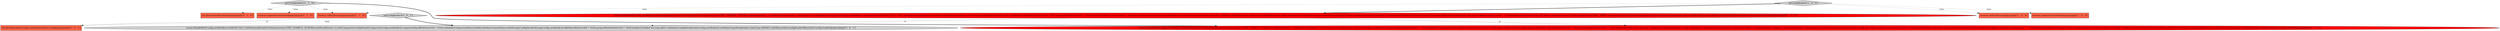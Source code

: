 digraph {
9 [style = filled, label = "HoodieHBaseIndexConfig hoodieHBaseIndexConfig@@@2@@@['0', '0', '1']", fillcolor = tomato, shape = box image = "AAA0AAABBB3BBB"];
10 [style = filled, label = "return HoodieWriteConfig.newBuilder().withPath(\"/foo\").withSchema(HoodieTestDataGenerator.TRIP_EXAMPLE_SCHEMA).withParallelism(1,1).withCompactionConfig(HoodieCompactionConfig.newBuilder().compactionSmallFileSize(1024 * 1024).withInlineCompaction(false).build()).withAutoCommit(false).withStorageConfig(HoodieStorageConfig.newBuilder().hfileMaxFileSize(1000 * 1024).parquetMaxFileSize(1024 * 1024).build()).forTable(\"test-trip-table\").withIndexConfig(HoodieIndexConfig.newBuilder().withIndexType(HoodieIndex.IndexType.HBASE).withHBaseIndexConfig(hoodieHBaseIndexConfig).build())@@@3@@@['0', '0', '1']", fillcolor = lightgray, shape = ellipse image = "AAA0AAABBB3BBB"];
1 [style = filled, label = "boolean rollbackSync@@@2@@@['1', '0', '0']", fillcolor = tomato, shape = box image = "AAA0AAABBB1BBB"];
5 [style = filled, label = "int hbaseIndexBatchSize@@@2@@@['0', '1', '0']", fillcolor = tomato, shape = box image = "AAA0AAABBB2BBB"];
7 [style = filled, label = "boolean updatePartitionPath@@@2@@@['0', '1', '0']", fillcolor = tomato, shape = box image = "AAA0AAABBB2BBB"];
8 [style = filled, label = "return HoodieWriteConfig.newBuilder().withPath(basePath).withSchema(HoodieTestDataGenerator.TRIP_EXAMPLE_SCHEMA).withParallelism(1,1).withDeleteParallelism(1).withCompactionConfig(HoodieCompactionConfig.newBuilder().compactionSmallFileSize(1024 * 1024).withInlineCompaction(false).build()).withAutoCommit(false).withStorageConfig(HoodieStorageConfig.newBuilder().hfileMaxFileSize(1024 * 1024).parquetMaxFileSize(1024 * 1024).build()).forTable(\"test-trip-table\").withIndexConfig(HoodieIndexConfig.newBuilder().withIndexType(HoodieIndex.IndexType.HBASE).withHBaseIndexConfig(new HoodieHBaseIndexConfig.Builder().hbaseZkPort(Integer.parseInt(hbaseConfig.get(\"hbase.zookeeper.property.clientPort\"))).hbaseIndexPutBatchSizeAutoCompute(true).hbaseZkZnodeParent(hbaseConfig.get(\"zookeeper.znode.parent\",\"\")).hbaseZkQuorum(hbaseConfig.get(\"hbase.zookeeper.quorum\")).hbaseTableName(TABLE_NAME).hbaseIndexUpdatePartitionPath(updatePartitionPath).hbaseIndexRollbackSync(rollbackSync).hbaseIndexGetBatchSize(hbaseIndexBatchSize).build()).build())@@@3@@@['0', '1', '0']", fillcolor = red, shape = ellipse image = "AAA1AAABBB2BBB"];
0 [style = filled, label = "getConfigBuilder['1', '0', '0']", fillcolor = lightgray, shape = diamond image = "AAA0AAABBB1BBB"];
6 [style = filled, label = "getConfigBuilder['0', '1', '0']", fillcolor = lightgray, shape = diamond image = "AAA0AAABBB2BBB"];
2 [style = filled, label = "boolean updatePartitionPath@@@2@@@['1', '0', '0']", fillcolor = tomato, shape = box image = "AAA0AAABBB1BBB"];
11 [style = filled, label = "getConfigBuilder['0', '0', '1']", fillcolor = lightgray, shape = diamond image = "AAA0AAABBB3BBB"];
3 [style = filled, label = "boolean rollbackSync@@@2@@@['1', '1', '0']", fillcolor = tomato, shape = box image = "AAA0AAABBB1BBB"];
4 [style = filled, label = "return HoodieWriteConfig.newBuilder().withPath(basePath()).withSchema(HoodieTestDataGenerator.TRIP_EXAMPLE_SCHEMA).withParallelism(1,1).withDeleteParallelism(1).withCompactionConfig(HoodieCompactionConfig.newBuilder().compactionSmallFileSize(1024 * 1024).withInlineCompaction(false).build()).withAutoCommit(false).withStorageConfig(HoodieStorageConfig.newBuilder().hfileMaxFileSize(1024 * 1024).parquetMaxFileSize(1024 * 1024).build()).forTable(\"test-trip-table\").withIndexConfig(HoodieIndexConfig.newBuilder().withIndexType(HoodieIndex.IndexType.HBASE).withHBaseIndexConfig(new HoodieHBaseIndexConfig.Builder().hbaseZkPort(Integer.parseInt(hbaseConfig.get(\"hbase.zookeeper.property.clientPort\"))).hbaseIndexPutBatchSizeAutoCompute(true).hbaseZkZnodeParent(hbaseConfig.get(\"zookeeper.znode.parent\",\"\")).hbaseZkQuorum(hbaseConfig.get(\"hbase.zookeeper.quorum\")).hbaseTableName(TABLE_NAME).hbaseIndexUpdatePartitionPath(updatePartitionPath).hbaseIndexRollbackSync(rollbackSync).hbaseIndexGetBatchSize(hbaseIndexBatchSize).build()).build())@@@3@@@['1', '0', '0']", fillcolor = red, shape = ellipse image = "AAA1AAABBB1BBB"];
11->9 [style = dotted, label="true"];
0->3 [style = dotted, label="true"];
0->2 [style = dotted, label="true"];
4->8 [style = dashed, label="0"];
6->3 [style = dotted, label="true"];
4->10 [style = dashed, label="0"];
3->9 [style = dashed, label="0"];
0->4 [style = bold, label=""];
11->10 [style = bold, label=""];
6->8 [style = bold, label=""];
6->5 [style = dotted, label="true"];
0->1 [style = dotted, label="true"];
6->7 [style = dotted, label="true"];
}
